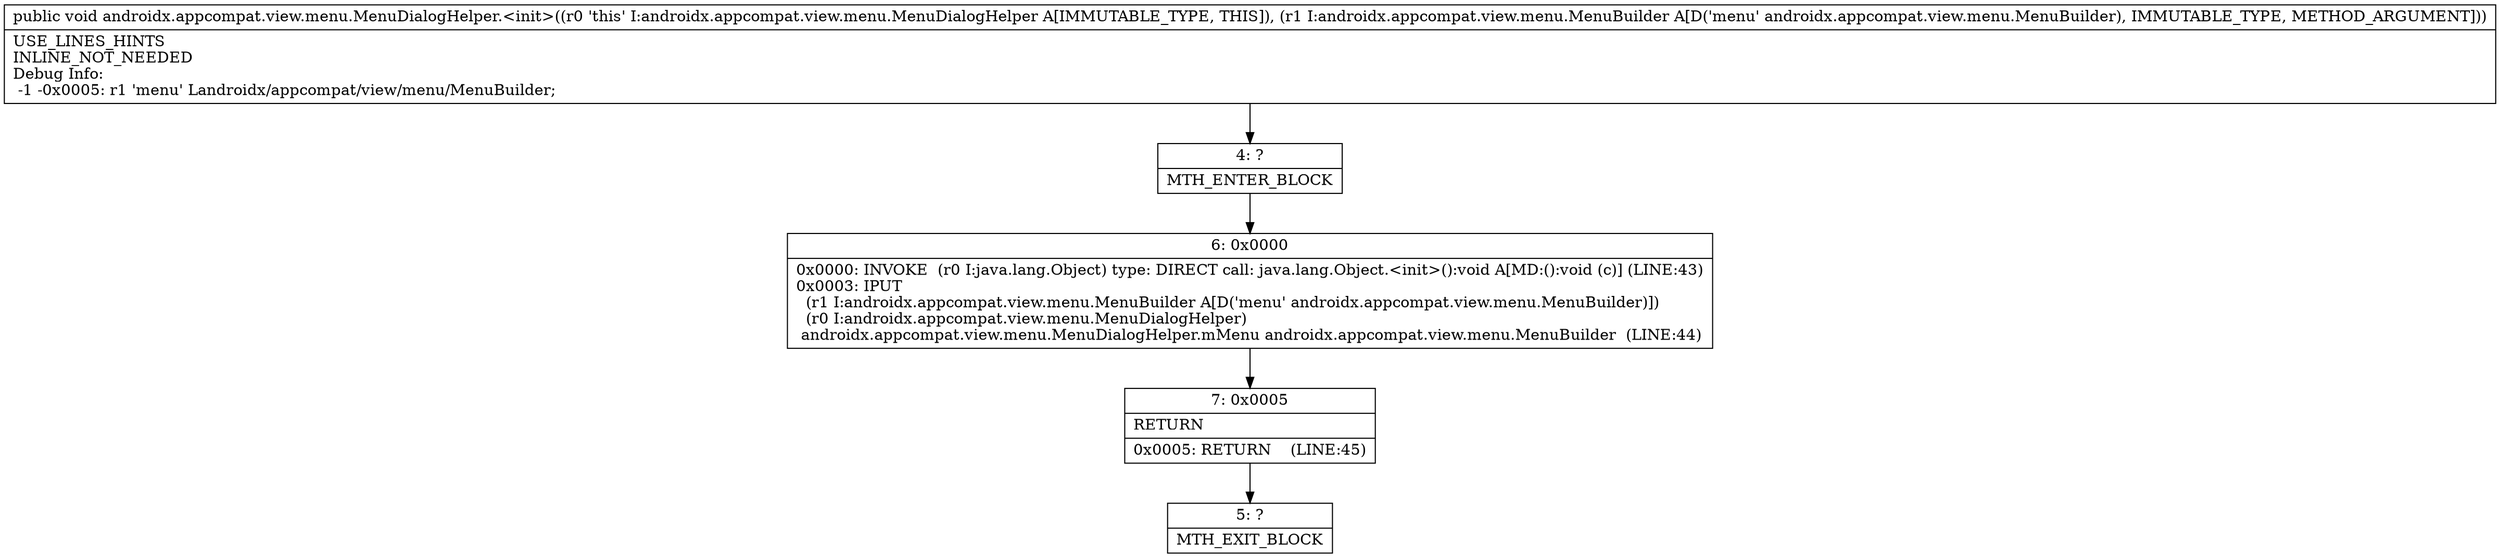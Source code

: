 digraph "CFG forandroidx.appcompat.view.menu.MenuDialogHelper.\<init\>(Landroidx\/appcompat\/view\/menu\/MenuBuilder;)V" {
Node_4 [shape=record,label="{4\:\ ?|MTH_ENTER_BLOCK\l}"];
Node_6 [shape=record,label="{6\:\ 0x0000|0x0000: INVOKE  (r0 I:java.lang.Object) type: DIRECT call: java.lang.Object.\<init\>():void A[MD:():void (c)] (LINE:43)\l0x0003: IPUT  \l  (r1 I:androidx.appcompat.view.menu.MenuBuilder A[D('menu' androidx.appcompat.view.menu.MenuBuilder)])\l  (r0 I:androidx.appcompat.view.menu.MenuDialogHelper)\l androidx.appcompat.view.menu.MenuDialogHelper.mMenu androidx.appcompat.view.menu.MenuBuilder  (LINE:44)\l}"];
Node_7 [shape=record,label="{7\:\ 0x0005|RETURN\l|0x0005: RETURN    (LINE:45)\l}"];
Node_5 [shape=record,label="{5\:\ ?|MTH_EXIT_BLOCK\l}"];
MethodNode[shape=record,label="{public void androidx.appcompat.view.menu.MenuDialogHelper.\<init\>((r0 'this' I:androidx.appcompat.view.menu.MenuDialogHelper A[IMMUTABLE_TYPE, THIS]), (r1 I:androidx.appcompat.view.menu.MenuBuilder A[D('menu' androidx.appcompat.view.menu.MenuBuilder), IMMUTABLE_TYPE, METHOD_ARGUMENT]))  | USE_LINES_HINTS\lINLINE_NOT_NEEDED\lDebug Info:\l  \-1 \-0x0005: r1 'menu' Landroidx\/appcompat\/view\/menu\/MenuBuilder;\l}"];
MethodNode -> Node_4;Node_4 -> Node_6;
Node_6 -> Node_7;
Node_7 -> Node_5;
}

